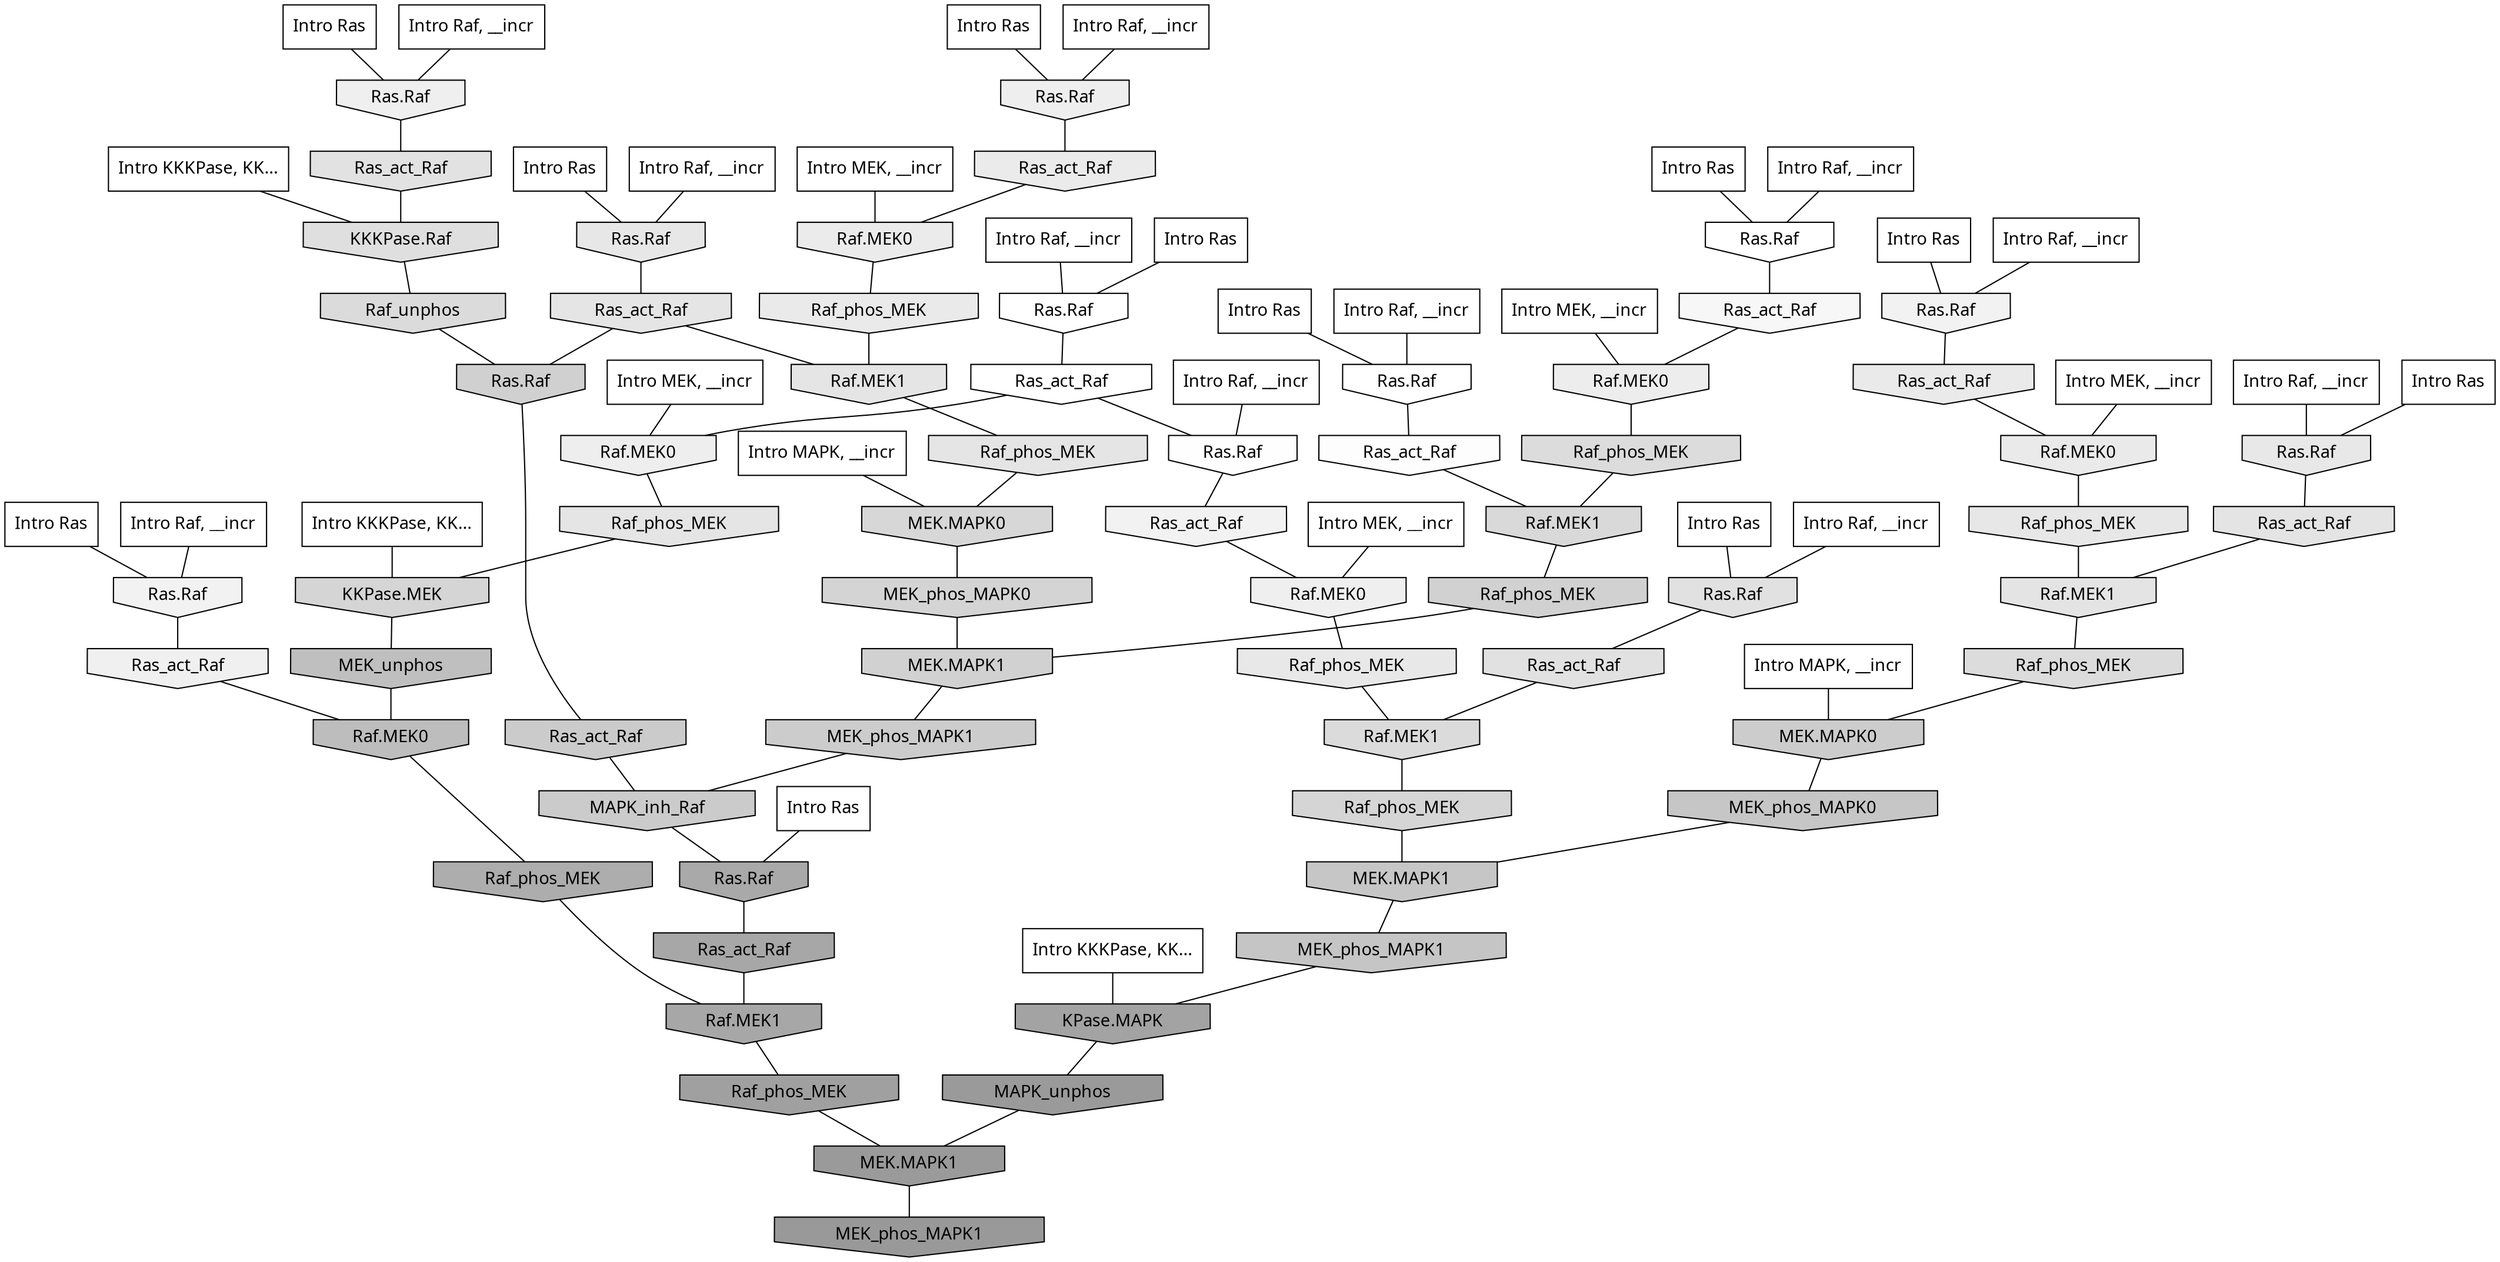 digraph G{
  rankdir="TB";
  ranksep=0.30;
  node [fontname="CMU Serif"];
  edge [fontname="CMU Serif"];
  
  4 [label="Intro Ras", shape=rectangle, style=filled, fillcolor="0.000 0.000 1.000"]
  
  9 [label="Intro Ras", shape=rectangle, style=filled, fillcolor="0.000 0.000 1.000"]
  
  11 [label="Intro Ras", shape=rectangle, style=filled, fillcolor="0.000 0.000 1.000"]
  
  13 [label="Intro Ras", shape=rectangle, style=filled, fillcolor="0.000 0.000 1.000"]
  
  14 [label="Intro Ras", shape=rectangle, style=filled, fillcolor="0.000 0.000 1.000"]
  
  26 [label="Intro Ras", shape=rectangle, style=filled, fillcolor="0.000 0.000 1.000"]
  
  45 [label="Intro Ras", shape=rectangle, style=filled, fillcolor="0.000 0.000 1.000"]
  
  52 [label="Intro Ras", shape=rectangle, style=filled, fillcolor="0.000 0.000 1.000"]
  
  67 [label="Intro Ras", shape=rectangle, style=filled, fillcolor="0.000 0.000 1.000"]
  
  73 [label="Intro Ras", shape=rectangle, style=filled, fillcolor="0.000 0.000 1.000"]
  
  98 [label="Intro Ras", shape=rectangle, style=filled, fillcolor="0.000 0.000 1.000"]
  
  129 [label="Intro Raf, __incr", shape=rectangle, style=filled, fillcolor="0.000 0.000 1.000"]
  
  174 [label="Intro Raf, __incr", shape=rectangle, style=filled, fillcolor="0.000 0.000 1.000"]
  
  181 [label="Intro Raf, __incr", shape=rectangle, style=filled, fillcolor="0.000 0.000 1.000"]
  
  264 [label="Intro Raf, __incr", shape=rectangle, style=filled, fillcolor="0.000 0.000 1.000"]
  
  504 [label="Intro Raf, __incr", shape=rectangle, style=filled, fillcolor="0.000 0.000 1.000"]
  
  580 [label="Intro Raf, __incr", shape=rectangle, style=filled, fillcolor="0.000 0.000 1.000"]
  
  609 [label="Intro Raf, __incr", shape=rectangle, style=filled, fillcolor="0.000 0.000 1.000"]
  
  616 [label="Intro Raf, __incr", shape=rectangle, style=filled, fillcolor="0.000 0.000 1.000"]
  
  713 [label="Intro Raf, __incr", shape=rectangle, style=filled, fillcolor="0.000 0.000 1.000"]
  
  943 [label="Intro Raf, __incr", shape=rectangle, style=filled, fillcolor="0.000 0.000 1.000"]
  
  1002 [label="Intro Raf, __incr", shape=rectangle, style=filled, fillcolor="0.000 0.000 1.000"]
  
  1108 [label="Intro MEK, __incr", shape=rectangle, style=filled, fillcolor="0.000 0.000 1.000"]
  
  1266 [label="Intro MEK, __incr", shape=rectangle, style=filled, fillcolor="0.000 0.000 1.000"]
  
  1611 [label="Intro MEK, __incr", shape=rectangle, style=filled, fillcolor="0.000 0.000 1.000"]
  
  1624 [label="Intro MEK, __incr", shape=rectangle, style=filled, fillcolor="0.000 0.000 1.000"]
  
  2092 [label="Intro MEK, __incr", shape=rectangle, style=filled, fillcolor="0.000 0.000 1.000"]
  
  2176 [label="Intro MAPK, __incr", shape=rectangle, style=filled, fillcolor="0.000 0.000 1.000"]
  
  2261 [label="Intro MAPK, __incr", shape=rectangle, style=filled, fillcolor="0.000 0.000 1.000"]
  
  3109 [label="Intro KKKPase, KK...", shape=rectangle, style=filled, fillcolor="0.000 0.000 1.000"]
  
  3144 [label="Intro KKKPase, KK...", shape=rectangle, style=filled, fillcolor="0.000 0.000 1.000"]
  
  3183 [label="Intro KKKPase, KK...", shape=rectangle, style=filled, fillcolor="0.000 0.000 1.000"]
  
  3248 [label="Ras.Raf", shape=invhouse, style=filled, fillcolor="0.000 0.000 1.000"]
  
  3293 [label="Ras.Raf", shape=invhouse, style=filled, fillcolor="0.000 0.000 1.000"]
  
  3298 [label="Ras.Raf", shape=invhouse, style=filled, fillcolor="0.000 0.000 1.000"]
  
  3344 [label="Ras_act_Raf", shape=invhouse, style=filled, fillcolor="0.000 0.000 0.997"]
  
  3387 [label="Ras.Raf", shape=invhouse, style=filled, fillcolor="0.000 0.000 0.994"]
  
  3432 [label="Ras_act_Raf", shape=invhouse, style=filled, fillcolor="0.000 0.000 0.989"]
  
  3880 [label="Ras_act_Raf", shape=invhouse, style=filled, fillcolor="0.000 0.000 0.965"]
  
  4340 [label="Ras.Raf", shape=invhouse, style=filled, fillcolor="0.000 0.000 0.949"]
  
  4359 [label="Ras.Raf", shape=invhouse, style=filled, fillcolor="0.000 0.000 0.948"]
  
  4412 [label="Ras_act_Raf", shape=invhouse, style=filled, fillcolor="0.000 0.000 0.947"]
  
  4646 [label="Ras_act_Raf", shape=invhouse, style=filled, fillcolor="0.000 0.000 0.939"]
  
  4738 [label="Raf.MEK0", shape=invhouse, style=filled, fillcolor="0.000 0.000 0.936"]
  
  4747 [label="Ras.Raf", shape=invhouse, style=filled, fillcolor="0.000 0.000 0.936"]
  
  4920 [label="Raf.MEK0", shape=invhouse, style=filled, fillcolor="0.000 0.000 0.930"]
  
  4921 [label="Ras.Raf", shape=invhouse, style=filled, fillcolor="0.000 0.000 0.930"]
  
  5042 [label="Raf.MEK0", shape=invhouse, style=filled, fillcolor="0.000 0.000 0.926"]
  
  5338 [label="Ras_act_Raf", shape=invhouse, style=filled, fillcolor="0.000 0.000 0.918"]
  
  5340 [label="Raf.MEK0", shape=invhouse, style=filled, fillcolor="0.000 0.000 0.918"]
  
  5377 [label="Ras_act_Raf", shape=invhouse, style=filled, fillcolor="0.000 0.000 0.917"]
  
  5380 [label="Raf.MEK0", shape=invhouse, style=filled, fillcolor="0.000 0.000 0.917"]
  
  5437 [label="Raf_phos_MEK", shape=invhouse, style=filled, fillcolor="0.000 0.000 0.915"]
  
  5559 [label="Ras.Raf", shape=invhouse, style=filled, fillcolor="0.000 0.000 0.910"]
  
  5652 [label="Raf_phos_MEK", shape=invhouse, style=filled, fillcolor="0.000 0.000 0.908"]
  
  5787 [label="Ras.Raf", shape=invhouse, style=filled, fillcolor="0.000 0.000 0.904"]
  
  5826 [label="Raf_phos_MEK", shape=invhouse, style=filled, fillcolor="0.000 0.000 0.904"]
  
  5999 [label="Raf_phos_MEK", shape=invhouse, style=filled, fillcolor="0.000 0.000 0.898"]
  
  6018 [label="Ras_act_Raf", shape=invhouse, style=filled, fillcolor="0.000 0.000 0.898"]
  
  6025 [label="Raf.MEK1", shape=invhouse, style=filled, fillcolor="0.000 0.000 0.898"]
  
  6093 [label="Raf_phos_MEK", shape=invhouse, style=filled, fillcolor="0.000 0.000 0.896"]
  
  6223 [label="Ras_act_Raf", shape=invhouse, style=filled, fillcolor="0.000 0.000 0.893"]
  
  6225 [label="Raf.MEK1", shape=invhouse, style=filled, fillcolor="0.000 0.000 0.893"]
  
  6523 [label="Ras_act_Raf", shape=invhouse, style=filled, fillcolor="0.000 0.000 0.886"]
  
  6755 [label="Ras.Raf", shape=invhouse, style=filled, fillcolor="0.000 0.000 0.882"]
  
  6894 [label="Ras_act_Raf", shape=invhouse, style=filled, fillcolor="0.000 0.000 0.879"]
  
  7113 [label="KKKPase.Raf", shape=invhouse, style=filled, fillcolor="0.000 0.000 0.875"]
  
  8007 [label="Raf_phos_MEK", shape=invhouse, style=filled, fillcolor="0.000 0.000 0.861"]
  
  8068 [label="Raf_phos_MEK", shape=invhouse, style=filled, fillcolor="0.000 0.000 0.860"]
  
  8136 [label="Raf_unphos", shape=invhouse, style=filled, fillcolor="0.000 0.000 0.859"]
  
  8165 [label="Raf.MEK1", shape=invhouse, style=filled, fillcolor="0.000 0.000 0.859"]
  
  8692 [label="Raf.MEK1", shape=invhouse, style=filled, fillcolor="0.000 0.000 0.850"]
  
  9360 [label="MEK.MAPK0", shape=invhouse, style=filled, fillcolor="0.000 0.000 0.841"]
  
  9894 [label="Raf_phos_MEK", shape=invhouse, style=filled, fillcolor="0.000 0.000 0.835"]
  
  10069 [label="KKPase.MEK", shape=invhouse, style=filled, fillcolor="0.000 0.000 0.833"]
  
  10256 [label="MEK_phos_MAPK0", shape=invhouse, style=filled, fillcolor="0.000 0.000 0.831"]
  
  11327 [label="Raf_phos_MEK", shape=invhouse, style=filled, fillcolor="0.000 0.000 0.820"]
  
  11334 [label="MEK.MAPK1", shape=invhouse, style=filled, fillcolor="0.000 0.000 0.820"]
  
  12071 [label="Ras.Raf", shape=invhouse, style=filled, fillcolor="0.000 0.000 0.813"]
  
  13759 [label="MEK_phos_MAPK1", shape=invhouse, style=filled, fillcolor="0.000 0.000 0.799"]
  
  13920 [label="MEK.MAPK0", shape=invhouse, style=filled, fillcolor="0.000 0.000 0.798"]
  
  14339 [label="Ras_act_Raf", shape=invhouse, style=filled, fillcolor="0.000 0.000 0.795"]
  
  14342 [label="MAPK_inh_Raf", shape=invhouse, style=filled, fillcolor="0.000 0.000 0.795"]
  
  16564 [label="MEK_phos_MAPK0", shape=invhouse, style=filled, fillcolor="0.000 0.000 0.774"]
  
  16566 [label="MEK.MAPK1", shape=invhouse, style=filled, fillcolor="0.000 0.000 0.774"]
  
  16847 [label="MEK_phos_MAPK1", shape=invhouse, style=filled, fillcolor="0.000 0.000 0.770"]
  
  18135 [label="MEK_unphos", shape=invhouse, style=filled, fillcolor="0.000 0.000 0.747"]
  
  18384 [label="Raf.MEK0", shape=invhouse, style=filled, fillcolor="0.000 0.000 0.742"]
  
  20791 [label="Raf_phos_MEK", shape=invhouse, style=filled, fillcolor="0.000 0.000 0.677"]
  
  21189 [label="Ras.Raf", shape=invhouse, style=filled, fillcolor="0.000 0.000 0.664"]
  
  21483 [label="Ras_act_Raf", shape=invhouse, style=filled, fillcolor="0.000 0.000 0.654"]
  
  21486 [label="Raf.MEK1", shape=invhouse, style=filled, fillcolor="0.000 0.000 0.653"]
  
  21909 [label="KPase.MAPK", shape=invhouse, style=filled, fillcolor="0.000 0.000 0.638"]
  
  22291 [label="Raf_phos_MEK", shape=invhouse, style=filled, fillcolor="0.000 0.000 0.626"]
  
  22874 [label="MAPK_unphos", shape=invhouse, style=filled, fillcolor="0.000 0.000 0.605"]
  
  22875 [label="MEK.MAPK1", shape=invhouse, style=filled, fillcolor="0.000 0.000 0.605"]
  
  23058 [label="MEK_phos_MAPK1", shape=invhouse, style=filled, fillcolor="0.000 0.000 0.600"]
  
  
  22875 -> 23058 [dir=none, color="0.000 0.000 0.000"] 
  22874 -> 22875 [dir=none, color="0.000 0.000 0.000"] 
  22291 -> 22875 [dir=none, color="0.000 0.000 0.000"] 
  21909 -> 22874 [dir=none, color="0.000 0.000 0.000"] 
  21486 -> 22291 [dir=none, color="0.000 0.000 0.000"] 
  21483 -> 21486 [dir=none, color="0.000 0.000 0.000"] 
  21189 -> 21483 [dir=none, color="0.000 0.000 0.000"] 
  20791 -> 21486 [dir=none, color="0.000 0.000 0.000"] 
  18384 -> 20791 [dir=none, color="0.000 0.000 0.000"] 
  18135 -> 18384 [dir=none, color="0.000 0.000 0.000"] 
  16847 -> 21909 [dir=none, color="0.000 0.000 0.000"] 
  16566 -> 16847 [dir=none, color="0.000 0.000 0.000"] 
  16564 -> 16566 [dir=none, color="0.000 0.000 0.000"] 
  14342 -> 21189 [dir=none, color="0.000 0.000 0.000"] 
  14339 -> 14342 [dir=none, color="0.000 0.000 0.000"] 
  13920 -> 16564 [dir=none, color="0.000 0.000 0.000"] 
  13759 -> 14342 [dir=none, color="0.000 0.000 0.000"] 
  12071 -> 14339 [dir=none, color="0.000 0.000 0.000"] 
  11334 -> 13759 [dir=none, color="0.000 0.000 0.000"] 
  11327 -> 11334 [dir=none, color="0.000 0.000 0.000"] 
  10256 -> 11334 [dir=none, color="0.000 0.000 0.000"] 
  10069 -> 18135 [dir=none, color="0.000 0.000 0.000"] 
  9894 -> 16566 [dir=none, color="0.000 0.000 0.000"] 
  9360 -> 10256 [dir=none, color="0.000 0.000 0.000"] 
  8692 -> 11327 [dir=none, color="0.000 0.000 0.000"] 
  8165 -> 9894 [dir=none, color="0.000 0.000 0.000"] 
  8136 -> 12071 [dir=none, color="0.000 0.000 0.000"] 
  8068 -> 8692 [dir=none, color="0.000 0.000 0.000"] 
  8007 -> 13920 [dir=none, color="0.000 0.000 0.000"] 
  7113 -> 8136 [dir=none, color="0.000 0.000 0.000"] 
  6894 -> 8165 [dir=none, color="0.000 0.000 0.000"] 
  6755 -> 6894 [dir=none, color="0.000 0.000 0.000"] 
  6523 -> 7113 [dir=none, color="0.000 0.000 0.000"] 
  6225 -> 8007 [dir=none, color="0.000 0.000 0.000"] 
  6223 -> 6225 [dir=none, color="0.000 0.000 0.000"] 
  6093 -> 9360 [dir=none, color="0.000 0.000 0.000"] 
  6025 -> 6093 [dir=none, color="0.000 0.000 0.000"] 
  6018 -> 6025 [dir=none, color="0.000 0.000 0.000"] 
  6018 -> 12071 [dir=none, color="0.000 0.000 0.000"] 
  5999 -> 10069 [dir=none, color="0.000 0.000 0.000"] 
  5826 -> 6225 [dir=none, color="0.000 0.000 0.000"] 
  5787 -> 6018 [dir=none, color="0.000 0.000 0.000"] 
  5652 -> 8165 [dir=none, color="0.000 0.000 0.000"] 
  5559 -> 6223 [dir=none, color="0.000 0.000 0.000"] 
  5437 -> 6025 [dir=none, color="0.000 0.000 0.000"] 
  5380 -> 5826 [dir=none, color="0.000 0.000 0.000"] 
  5377 -> 5380 [dir=none, color="0.000 0.000 0.000"] 
  5340 -> 5437 [dir=none, color="0.000 0.000 0.000"] 
  5338 -> 5340 [dir=none, color="0.000 0.000 0.000"] 
  5042 -> 8068 [dir=none, color="0.000 0.000 0.000"] 
  4921 -> 5338 [dir=none, color="0.000 0.000 0.000"] 
  4920 -> 5999 [dir=none, color="0.000 0.000 0.000"] 
  4747 -> 6523 [dir=none, color="0.000 0.000 0.000"] 
  4738 -> 5652 [dir=none, color="0.000 0.000 0.000"] 
  4646 -> 18384 [dir=none, color="0.000 0.000 0.000"] 
  4412 -> 4738 [dir=none, color="0.000 0.000 0.000"] 
  4359 -> 4646 [dir=none, color="0.000 0.000 0.000"] 
  4340 -> 5377 [dir=none, color="0.000 0.000 0.000"] 
  3880 -> 5042 [dir=none, color="0.000 0.000 0.000"] 
  3432 -> 8692 [dir=none, color="0.000 0.000 0.000"] 
  3387 -> 4412 [dir=none, color="0.000 0.000 0.000"] 
  3344 -> 3387 [dir=none, color="0.000 0.000 0.000"] 
  3344 -> 4920 [dir=none, color="0.000 0.000 0.000"] 
  3298 -> 3880 [dir=none, color="0.000 0.000 0.000"] 
  3293 -> 3344 [dir=none, color="0.000 0.000 0.000"] 
  3248 -> 3432 [dir=none, color="0.000 0.000 0.000"] 
  3183 -> 21909 [dir=none, color="0.000 0.000 0.000"] 
  3144 -> 10069 [dir=none, color="0.000 0.000 0.000"] 
  3109 -> 7113 [dir=none, color="0.000 0.000 0.000"] 
  2261 -> 13920 [dir=none, color="0.000 0.000 0.000"] 
  2176 -> 9360 [dir=none, color="0.000 0.000 0.000"] 
  2092 -> 4920 [dir=none, color="0.000 0.000 0.000"] 
  1624 -> 5380 [dir=none, color="0.000 0.000 0.000"] 
  1611 -> 4738 [dir=none, color="0.000 0.000 0.000"] 
  1266 -> 5340 [dir=none, color="0.000 0.000 0.000"] 
  1108 -> 5042 [dir=none, color="0.000 0.000 0.000"] 
  1002 -> 3387 [dir=none, color="0.000 0.000 0.000"] 
  943 -> 6755 [dir=none, color="0.000 0.000 0.000"] 
  713 -> 4359 [dir=none, color="0.000 0.000 0.000"] 
  616 -> 5559 [dir=none, color="0.000 0.000 0.000"] 
  609 -> 3293 [dir=none, color="0.000 0.000 0.000"] 
  580 -> 3248 [dir=none, color="0.000 0.000 0.000"] 
  504 -> 3298 [dir=none, color="0.000 0.000 0.000"] 
  264 -> 5787 [dir=none, color="0.000 0.000 0.000"] 
  181 -> 4340 [dir=none, color="0.000 0.000 0.000"] 
  174 -> 4747 [dir=none, color="0.000 0.000 0.000"] 
  129 -> 4921 [dir=none, color="0.000 0.000 0.000"] 
  98 -> 3293 [dir=none, color="0.000 0.000 0.000"] 
  73 -> 4747 [dir=none, color="0.000 0.000 0.000"] 
  67 -> 21189 [dir=none, color="0.000 0.000 0.000"] 
  52 -> 4921 [dir=none, color="0.000 0.000 0.000"] 
  45 -> 6755 [dir=none, color="0.000 0.000 0.000"] 
  26 -> 3248 [dir=none, color="0.000 0.000 0.000"] 
  14 -> 4340 [dir=none, color="0.000 0.000 0.000"] 
  13 -> 5559 [dir=none, color="0.000 0.000 0.000"] 
  11 -> 3298 [dir=none, color="0.000 0.000 0.000"] 
  9 -> 4359 [dir=none, color="0.000 0.000 0.000"] 
  4 -> 5787 [dir=none, color="0.000 0.000 0.000"] 
  
  }
